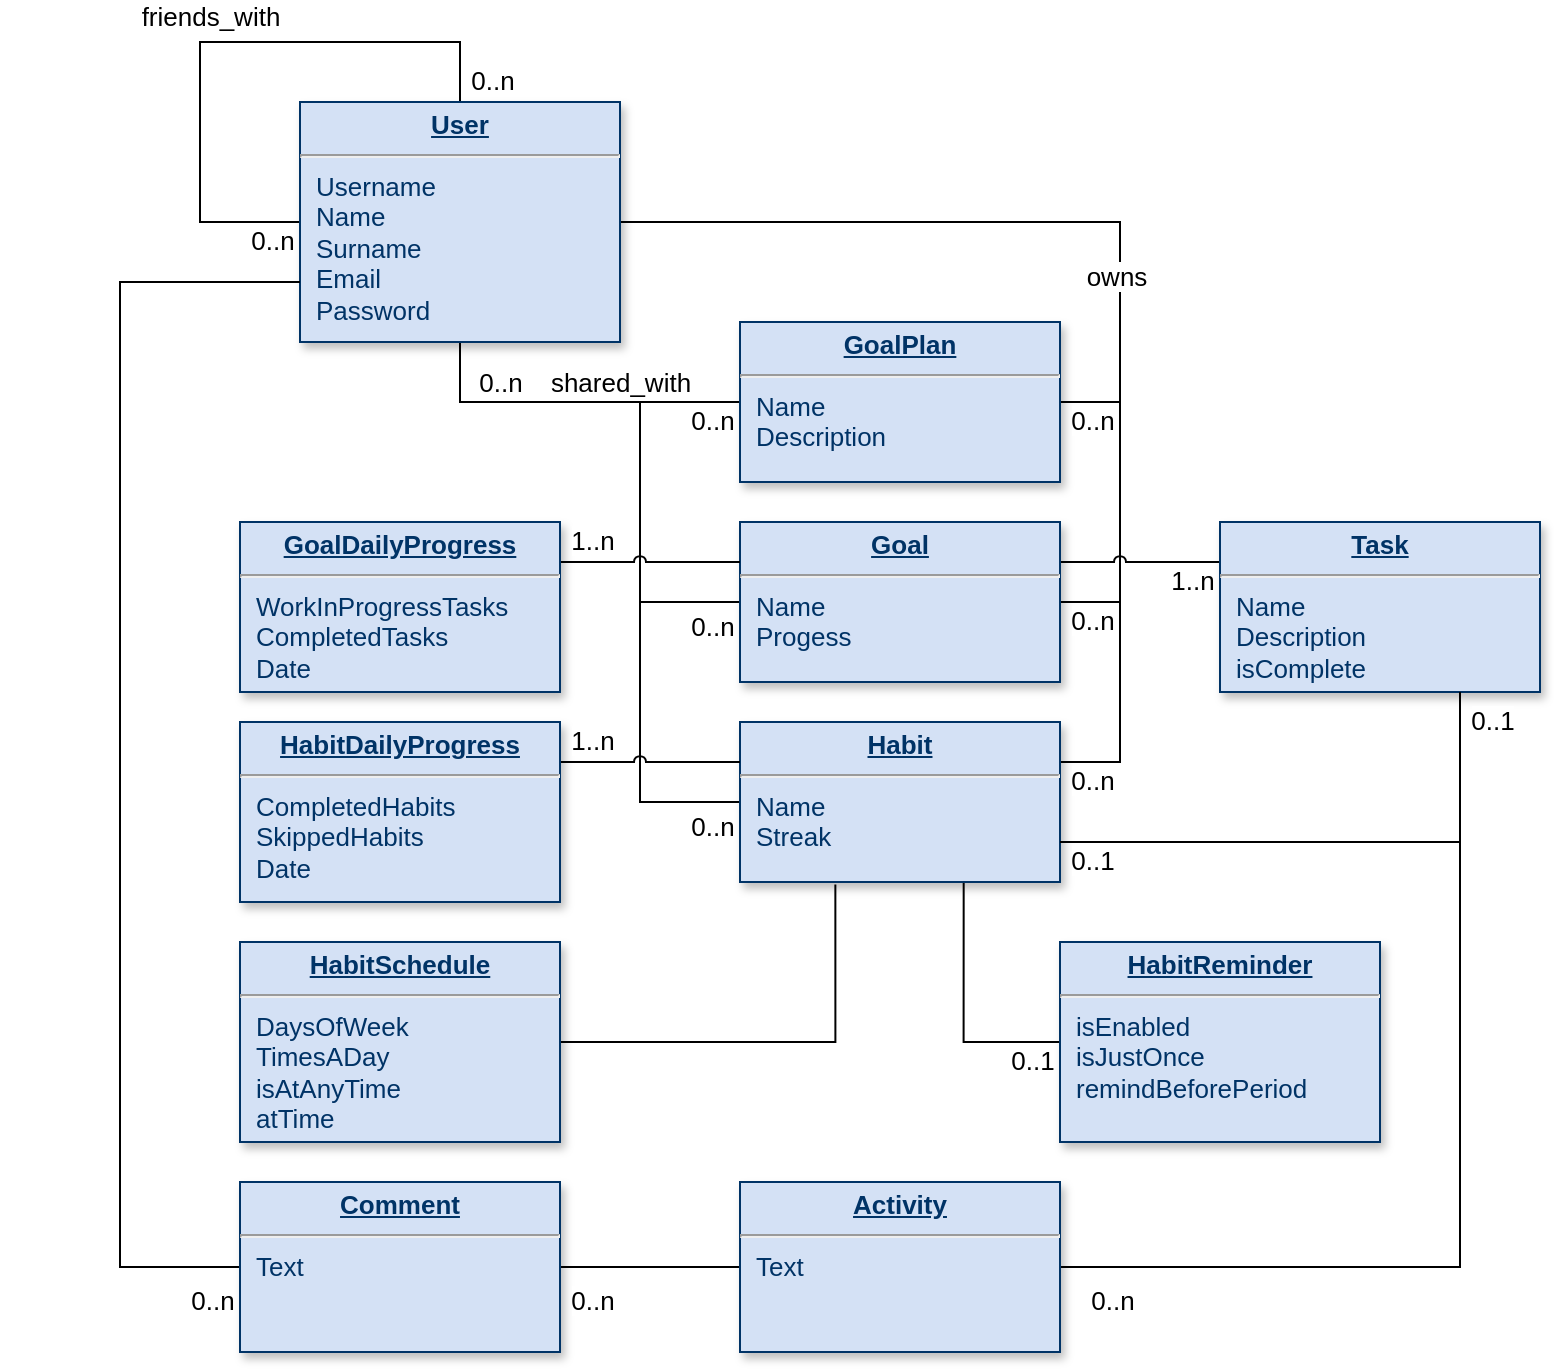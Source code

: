 <mxfile version="13.8.2" type="device"><diagram name="Page-1" id="efa7a0a1-bf9b-a30e-e6df-94a7791c09e9"><mxGraphModel dx="1718" dy="959" grid="1" gridSize="10" guides="1" tooltips="1" connect="1" arrows="1" fold="1" page="1" pageScale="1" pageWidth="827" pageHeight="1169" background="#ffffff" math="0" shadow="0"><root><mxCell id="0"/><mxCell id="1" parent="0"/><mxCell id="2xhEeXoB84fQXEv5qXDD-132" style="edgeStyle=orthogonalEdgeStyle;rounded=0;orthogonalLoop=1;jettySize=auto;html=1;endArrow=none;endFill=0;entryX=1;entryY=0.5;entryDx=0;entryDy=0;fontSize=13;" edge="1" parent="1" source="2xhEeXoB84fQXEv5qXDD-117" target="2xhEeXoB84fQXEv5qXDD-118"><mxGeometry relative="1" as="geometry"><mxPoint x="560" y="190.0" as="targetPoint"/><Array as="points"><mxPoint x="550" y="200"/><mxPoint x="550" y="290"/></Array></mxGeometry></mxCell><mxCell id="2xhEeXoB84fQXEv5qXDD-133" style="edgeStyle=orthogonalEdgeStyle;rounded=0;orthogonalLoop=1;jettySize=auto;html=1;entryX=1;entryY=0.5;entryDx=0;entryDy=0;endArrow=none;endFill=0;fontSize=13;" edge="1" parent="1" source="2xhEeXoB84fQXEv5qXDD-117" target="2xhEeXoB84fQXEv5qXDD-123"><mxGeometry relative="1" as="geometry"><Array as="points"><mxPoint x="550" y="200"/><mxPoint x="550" y="390"/></Array></mxGeometry></mxCell><mxCell id="2xhEeXoB84fQXEv5qXDD-134" style="edgeStyle=orthogonalEdgeStyle;rounded=0;orthogonalLoop=1;jettySize=auto;html=1;endArrow=none;endFill=0;fontSize=13;entryX=1;entryY=0.25;entryDx=0;entryDy=0;" edge="1" parent="1" source="2xhEeXoB84fQXEv5qXDD-117" target="2xhEeXoB84fQXEv5qXDD-124"><mxGeometry relative="1" as="geometry"><mxPoint x="530" y="530" as="targetPoint"/><Array as="points"><mxPoint x="550" y="200"/><mxPoint x="550" y="470"/></Array></mxGeometry></mxCell><mxCell id="2xhEeXoB84fQXEv5qXDD-137" style="edgeStyle=orthogonalEdgeStyle;rounded=0;orthogonalLoop=1;jettySize=auto;html=1;endArrow=none;endFill=0;fontSize=13;entryX=0;entryY=0.5;entryDx=0;entryDy=0;" edge="1" parent="1" source="2xhEeXoB84fQXEv5qXDD-117" target="2xhEeXoB84fQXEv5qXDD-118"><mxGeometry relative="1" as="geometry"><mxPoint x="357" y="290" as="targetPoint"/><Array as="points"><mxPoint x="220" y="290"/></Array></mxGeometry></mxCell><mxCell id="2xhEeXoB84fQXEv5qXDD-138" style="edgeStyle=orthogonalEdgeStyle;rounded=0;orthogonalLoop=1;jettySize=auto;html=1;entryX=0;entryY=0.5;entryDx=0;entryDy=0;endArrow=none;endFill=0;fontSize=13;" edge="1" parent="1" source="2xhEeXoB84fQXEv5qXDD-117" target="2xhEeXoB84fQXEv5qXDD-123"><mxGeometry relative="1" as="geometry"><Array as="points"><mxPoint x="220" y="290"/><mxPoint x="310" y="290"/><mxPoint x="310" y="390"/></Array></mxGeometry></mxCell><mxCell id="2xhEeXoB84fQXEv5qXDD-141" style="edgeStyle=orthogonalEdgeStyle;rounded=0;orthogonalLoop=1;jettySize=auto;html=1;entryX=0;entryY=0.5;entryDx=0;entryDy=0;endArrow=none;endFill=0;fontSize=13;" edge="1" parent="1" source="2xhEeXoB84fQXEv5qXDD-117" target="2xhEeXoB84fQXEv5qXDD-124"><mxGeometry relative="1" as="geometry"><Array as="points"><mxPoint x="220" y="290"/><mxPoint x="310" y="290"/><mxPoint x="310" y="490"/></Array></mxGeometry></mxCell><mxCell id="2xhEeXoB84fQXEv5qXDD-142" value="&lt;div style=&quot;font-size: 13px;&quot;&gt;shared_with&lt;/div&gt;" style="edgeLabel;html=1;align=center;verticalAlign=middle;resizable=0;points=[];fontSize=13;" vertex="1" connectable="0" parent="2xhEeXoB84fQXEv5qXDD-141"><mxGeometry x="-0.898" y="-1" relative="1" as="geometry"><mxPoint x="81" y="0.83" as="offset"/></mxGeometry></mxCell><mxCell id="2xhEeXoB84fQXEv5qXDD-170" style="edgeStyle=orthogonalEdgeStyle;rounded=0;jumpStyle=arc;orthogonalLoop=1;jettySize=auto;html=1;endArrow=none;endFill=0;fontSize=13;entryX=0.375;entryY=0;entryDx=0;entryDy=0;entryPerimeter=0;" edge="1" parent="1" source="2xhEeXoB84fQXEv5qXDD-117" target="2xhEeXoB84fQXEv5qXDD-117"><mxGeometry relative="1" as="geometry"><mxPoint x="200" y="80" as="targetPoint"/><Array as="points"><mxPoint x="90" y="200"/><mxPoint x="90" y="110"/><mxPoint x="220" y="110"/><mxPoint x="220" y="140"/></Array></mxGeometry></mxCell><mxCell id="2xhEeXoB84fQXEv5qXDD-117" value="&lt;p style=&quot;margin: 4px 0px 0px; text-align: center; text-decoration: underline; font-size: 13px;&quot;&gt;&lt;strong style=&quot;font-size: 13px;&quot;&gt;User&lt;br style=&quot;font-size: 13px;&quot;&gt;&lt;/strong&gt;&lt;/p&gt;&lt;hr style=&quot;font-size: 13px;&quot;&gt;&lt;p style=&quot;margin: 0px 0px 0px 8px; font-size: 13px;&quot;&gt;Username&lt;br style=&quot;font-size: 13px;&quot;&gt;Name&lt;/p&gt;&lt;p style=&quot;margin: 0px 0px 0px 8px; font-size: 13px;&quot;&gt;Surname&lt;/p&gt;&lt;p style=&quot;margin: 0px 0px 0px 8px; font-size: 13px;&quot;&gt;Email&lt;/p&gt;&lt;p style=&quot;margin: 0px 0px 0px 8px; font-size: 13px;&quot;&gt;Password&lt;/p&gt;" style="verticalAlign=top;align=left;overflow=fill;fontSize=13;fontFamily=Helvetica;html=1;strokeColor=#003366;shadow=1;fillColor=#D4E1F5;fontColor=#003366" vertex="1" parent="1"><mxGeometry x="140" y="140.0" width="160" height="120" as="geometry"/></mxCell><mxCell id="2xhEeXoB84fQXEv5qXDD-118" value="&lt;p style=&quot;margin: 4px 0px 0px; text-align: center; text-decoration: underline; font-size: 13px;&quot;&gt;&lt;strong style=&quot;font-size: 13px;&quot;&gt;GoalPlan&lt;br style=&quot;font-size: 13px;&quot;&gt;&lt;/strong&gt;&lt;/p&gt;&lt;hr style=&quot;font-size: 13px;&quot;&gt;&lt;p style=&quot;margin: 0px 0px 0px 8px; font-size: 13px;&quot;&gt;Name&lt;br style=&quot;font-size: 13px;&quot;&gt;Description&lt;br style=&quot;font-size: 13px;&quot;&gt;&lt;/p&gt;" style="verticalAlign=top;align=left;overflow=fill;fontSize=13;fontFamily=Helvetica;html=1;strokeColor=#003366;shadow=1;fillColor=#D4E1F5;fontColor=#003366" vertex="1" parent="1"><mxGeometry x="360" y="250" width="160" height="80" as="geometry"/></mxCell><mxCell id="2xhEeXoB84fQXEv5qXDD-156" style="edgeStyle=orthogonalEdgeStyle;rounded=0;orthogonalLoop=1;jettySize=auto;html=1;endArrow=none;endFill=0;fontSize=13;exitX=1;exitY=0.25;exitDx=0;exitDy=0;jumpStyle=arc;" edge="1" parent="1" source="2xhEeXoB84fQXEv5qXDD-123" target="2xhEeXoB84fQXEv5qXDD-128"><mxGeometry relative="1" as="geometry"><Array as="points"><mxPoint x="560" y="370"/><mxPoint x="560" y="370"/></Array></mxGeometry></mxCell><mxCell id="2xhEeXoB84fQXEv5qXDD-123" value="&lt;p style=&quot;margin: 4px 0px 0px; text-align: center; text-decoration: underline; font-size: 13px;&quot;&gt;&lt;strong style=&quot;font-size: 13px;&quot;&gt;Goal&lt;br style=&quot;font-size: 13px;&quot;&gt;&lt;/strong&gt;&lt;/p&gt;&lt;hr style=&quot;font-size: 13px;&quot;&gt;&lt;p style=&quot;margin: 0px 0px 0px 8px; font-size: 13px;&quot;&gt;Name&lt;/p&gt;&lt;p style=&quot;margin: 0px 0px 0px 8px; font-size: 13px;&quot;&gt;Progess&lt;br style=&quot;font-size: 13px;&quot;&gt;&lt;/p&gt;" style="verticalAlign=top;align=left;overflow=fill;fontSize=13;fontFamily=Helvetica;html=1;strokeColor=#003366;shadow=1;fillColor=#D4E1F5;fontColor=#003366" vertex="1" parent="1"><mxGeometry x="360" y="350" width="160" height="80" as="geometry"/></mxCell><mxCell id="2xhEeXoB84fQXEv5qXDD-159" style="edgeStyle=orthogonalEdgeStyle;rounded=0;jumpStyle=arc;orthogonalLoop=1;jettySize=auto;html=1;endArrow=none;endFill=0;fontSize=13;entryX=1;entryY=0.5;entryDx=0;entryDy=0;exitX=0.298;exitY=1.015;exitDx=0;exitDy=0;exitPerimeter=0;" edge="1" parent="1" source="2xhEeXoB84fQXEv5qXDD-124" target="2xhEeXoB84fQXEv5qXDD-125"><mxGeometry relative="1" as="geometry"><Array as="points"><mxPoint x="408" y="610"/></Array></mxGeometry></mxCell><mxCell id="2xhEeXoB84fQXEv5qXDD-161" style="edgeStyle=orthogonalEdgeStyle;rounded=0;jumpStyle=arc;orthogonalLoop=1;jettySize=auto;html=1;endArrow=none;endFill=0;fontSize=13;exitX=0.699;exitY=1.006;exitDx=0;exitDy=0;entryX=0;entryY=0.5;entryDx=0;entryDy=0;exitPerimeter=0;" edge="1" parent="1" source="2xhEeXoB84fQXEv5qXDD-124" target="2xhEeXoB84fQXEv5qXDD-126"><mxGeometry relative="1" as="geometry"><Array as="points"><mxPoint x="472" y="610"/></Array></mxGeometry></mxCell><mxCell id="2xhEeXoB84fQXEv5qXDD-124" value="&lt;p style=&quot;margin: 4px 0px 0px; text-align: center; text-decoration: underline; font-size: 13px;&quot;&gt;&lt;strong style=&quot;font-size: 13px;&quot;&gt;Habit&lt;/strong&gt;&lt;/p&gt;&lt;hr style=&quot;font-size: 13px;&quot;&gt;&lt;p style=&quot;margin: 0px 0px 0px 8px; font-size: 13px;&quot;&gt;Name&lt;/p&gt;&lt;p style=&quot;margin: 0px 0px 0px 8px; font-size: 13px;&quot;&gt;Streak&lt;/p&gt;" style="verticalAlign=top;align=left;overflow=fill;fontSize=13;fontFamily=Helvetica;html=1;strokeColor=#003366;shadow=1;fillColor=#D4E1F5;fontColor=#003366" vertex="1" parent="1"><mxGeometry x="360" y="450" width="160" height="80" as="geometry"/></mxCell><mxCell id="2xhEeXoB84fQXEv5qXDD-125" value="&lt;p style=&quot;margin: 4px 0px 0px; text-align: center; text-decoration: underline; font-size: 13px;&quot;&gt;&lt;strong style=&quot;font-size: 13px;&quot;&gt;HabitSchedule&lt;/strong&gt;&lt;/p&gt;&lt;hr style=&quot;font-size: 13px;&quot;&gt;&lt;p style=&quot;margin: 0px 0px 0px 8px; font-size: 13px;&quot;&gt;DaysOfWeek&lt;/p&gt;&lt;p style=&quot;margin: 0px 0px 0px 8px; font-size: 13px;&quot;&gt;TimesADay&lt;/p&gt;&lt;p style=&quot;margin: 0px 0px 0px 8px; font-size: 13px;&quot;&gt;isAtAnyTime&lt;/p&gt;&lt;p style=&quot;margin: 0px 0px 0px 8px; font-size: 13px;&quot;&gt;atTime&lt;br style=&quot;font-size: 13px;&quot;&gt;&lt;/p&gt;" style="verticalAlign=top;align=left;overflow=fill;fontSize=13;fontFamily=Helvetica;html=1;strokeColor=#003366;shadow=1;fillColor=#D4E1F5;fontColor=#003366" vertex="1" parent="1"><mxGeometry x="110" y="560" width="160" height="100" as="geometry"/></mxCell><mxCell id="2xhEeXoB84fQXEv5qXDD-126" value="&lt;p style=&quot;margin: 4px 0px 0px; text-align: center; text-decoration: underline; font-size: 13px;&quot;&gt;&lt;strong style=&quot;font-size: 13px;&quot;&gt;HabitReminder&lt;/strong&gt;&lt;/p&gt;&lt;hr style=&quot;font-size: 13px;&quot;&gt;&lt;p style=&quot;margin: 0px 0px 0px 8px; font-size: 13px;&quot;&gt;isEnabled&lt;/p&gt;&lt;p style=&quot;margin: 0px 0px 0px 8px; font-size: 13px;&quot;&gt;isJustOnce&lt;/p&gt;&lt;p style=&quot;margin: 0px 0px 0px 8px; font-size: 13px;&quot;&gt;remindBeforePeriod&lt;/p&gt;&lt;p style=&quot;margin: 0px 0px 0px 8px; font-size: 13px;&quot;&gt;&lt;br style=&quot;font-size: 13px;&quot;&gt;&lt;/p&gt;" style="verticalAlign=top;align=left;overflow=fill;fontSize=13;fontFamily=Helvetica;html=1;strokeColor=#003366;shadow=1;fillColor=#D4E1F5;fontColor=#003366" vertex="1" parent="1"><mxGeometry x="520" y="560" width="160" height="100" as="geometry"/></mxCell><mxCell id="2xhEeXoB84fQXEv5qXDD-128" value="&lt;p style=&quot;margin: 4px 0px 0px; text-align: center; text-decoration: underline; font-size: 13px;&quot;&gt;&lt;strong style=&quot;font-size: 13px;&quot;&gt;Task&lt;br style=&quot;font-size: 13px;&quot;&gt;&lt;/strong&gt;&lt;/p&gt;&lt;hr style=&quot;font-size: 13px;&quot;&gt;&lt;p style=&quot;margin: 0px 0px 0px 8px; font-size: 13px;&quot;&gt;Name&lt;/p&gt;&lt;p style=&quot;margin: 0px 0px 0px 8px; font-size: 13px;&quot;&gt;Description&lt;/p&gt;&lt;p style=&quot;margin: 0px 0px 0px 8px; font-size: 13px;&quot;&gt;isComplete&lt;br style=&quot;font-size: 13px;&quot;&gt;&lt;/p&gt;" style="verticalAlign=top;align=left;overflow=fill;fontSize=13;fontFamily=Helvetica;html=1;strokeColor=#003366;shadow=1;fillColor=#D4E1F5;fontColor=#003366" vertex="1" parent="1"><mxGeometry x="600" y="350" width="160" height="85" as="geometry"/></mxCell><mxCell id="2xhEeXoB84fQXEv5qXDD-164" style="edgeStyle=orthogonalEdgeStyle;rounded=0;jumpStyle=arc;orthogonalLoop=1;jettySize=auto;html=1;endArrow=none;endFill=0;fontSize=13;" edge="1" parent="1" source="2xhEeXoB84fQXEv5qXDD-129" target="2xhEeXoB84fQXEv5qXDD-123"><mxGeometry relative="1" as="geometry"><Array as="points"><mxPoint x="340" y="370"/><mxPoint x="340" y="370"/></Array></mxGeometry></mxCell><mxCell id="2xhEeXoB84fQXEv5qXDD-129" value="&lt;p style=&quot;margin: 4px 0px 0px; text-align: center; text-decoration: underline; font-size: 13px;&quot;&gt;&lt;strong style=&quot;font-size: 13px;&quot;&gt;GoalDailyProgress&lt;br style=&quot;font-size: 13px;&quot;&gt;&lt;/strong&gt;&lt;/p&gt;&lt;hr style=&quot;font-size: 13px;&quot;&gt;&lt;p style=&quot;margin: 0px 0px 0px 8px; font-size: 13px;&quot;&gt;WorkInProgressTasks&lt;/p&gt;&lt;p style=&quot;margin: 0px 0px 0px 8px; font-size: 13px;&quot;&gt;CompletedTasks&lt;/p&gt;&lt;p style=&quot;margin: 0px 0px 0px 8px; font-size: 13px;&quot;&gt;Date&lt;br style=&quot;font-size: 13px;&quot;&gt;&lt;/p&gt;" style="verticalAlign=top;align=left;overflow=fill;fontSize=13;fontFamily=Helvetica;html=1;strokeColor=#003366;shadow=1;fillColor=#D4E1F5;fontColor=#003366" vertex="1" parent="1"><mxGeometry x="110" y="350" width="160" height="85" as="geometry"/></mxCell><mxCell id="2xhEeXoB84fQXEv5qXDD-166" style="edgeStyle=orthogonalEdgeStyle;rounded=0;jumpStyle=arc;orthogonalLoop=1;jettySize=auto;html=1;endArrow=none;endFill=0;fontSize=13;" edge="1" parent="1" source="2xhEeXoB84fQXEv5qXDD-130" target="2xhEeXoB84fQXEv5qXDD-124"><mxGeometry relative="1" as="geometry"><Array as="points"><mxPoint x="340" y="470"/><mxPoint x="340" y="470"/></Array></mxGeometry></mxCell><mxCell id="2xhEeXoB84fQXEv5qXDD-130" value="&lt;p style=&quot;margin: 4px 0px 0px; text-align: center; text-decoration: underline; font-size: 13px;&quot;&gt;&lt;strong style=&quot;font-size: 13px;&quot;&gt;HabitDailyProgress&lt;br style=&quot;font-size: 13px;&quot;&gt;&lt;/strong&gt;&lt;/p&gt;&lt;hr style=&quot;font-size: 13px;&quot;&gt;&lt;p style=&quot;margin: 0px 0px 0px 8px; font-size: 13px;&quot;&gt;CompletedHabits&lt;/p&gt;&lt;p style=&quot;margin: 0px 0px 0px 8px; font-size: 13px;&quot;&gt;SkippedHabits&lt;/p&gt;&lt;p style=&quot;margin: 0px 0px 0px 8px; font-size: 13px;&quot;&gt;Date&lt;br style=&quot;font-size: 13px;&quot;&gt;&lt;/p&gt;" style="verticalAlign=top;align=left;overflow=fill;fontSize=13;fontFamily=Helvetica;html=1;strokeColor=#003366;shadow=1;fillColor=#D4E1F5;fontColor=#003366" vertex="1" parent="1"><mxGeometry x="110" y="450" width="160" height="90" as="geometry"/></mxCell><mxCell id="2xhEeXoB84fQXEv5qXDD-136" value="&lt;div style=&quot;font-size: 13px&quot;&gt;&lt;font style=&quot;font-size: 13px&quot;&gt;owns&lt;/font&gt;&lt;/div&gt;" style="edgeLabel;html=1;align=center;verticalAlign=middle;resizable=0;points=[];fontSize=13;" vertex="1" connectable="0" parent="1"><mxGeometry x="559.998" y="230" as="geometry"><mxPoint x="-12" y="-3" as="offset"/></mxGeometry></mxCell><mxCell id="2xhEeXoB84fQXEv5qXDD-145" value="&lt;div style=&quot;font-size: 13px;&quot;&gt;0..n&lt;/div&gt;" style="edgeLabel;html=1;align=center;verticalAlign=middle;resizable=0;points=[];fontSize=13;" vertex="1" connectable="0" parent="1"><mxGeometry x="240" y="280.0" as="geometry"/></mxCell><mxCell id="2xhEeXoB84fQXEv5qXDD-146" value="&lt;div style=&quot;font-size: 13px;&quot;&gt;0..n&lt;/div&gt;" style="edgeLabel;html=1;align=center;verticalAlign=middle;resizable=0;points=[];fontSize=13;" vertex="1" connectable="0" parent="1"><mxGeometry x="240" y="270.0" as="geometry"><mxPoint x="106" y="29" as="offset"/></mxGeometry></mxCell><mxCell id="2xhEeXoB84fQXEv5qXDD-147" value="&lt;div style=&quot;font-size: 13px;&quot;&gt;0..n&lt;/div&gt;" style="edgeLabel;html=1;align=center;verticalAlign=middle;resizable=0;points=[];fontSize=13;" vertex="1" connectable="0" parent="1"><mxGeometry x="240" y="240.0" as="geometry"><mxPoint x="106" y="162" as="offset"/></mxGeometry></mxCell><mxCell id="2xhEeXoB84fQXEv5qXDD-151" value="&lt;div style=&quot;font-size: 13px;&quot;&gt;0..n&lt;/div&gt;" style="edgeLabel;html=1;align=center;verticalAlign=middle;resizable=0;points=[];fontSize=13;" vertex="1" connectable="0" parent="1"><mxGeometry x="240" y="340.0" as="geometry"><mxPoint x="106" y="162" as="offset"/></mxGeometry></mxCell><mxCell id="2xhEeXoB84fQXEv5qXDD-153" value="&lt;div style=&quot;font-size: 13px;&quot;&gt;0..n&lt;/div&gt;" style="edgeLabel;html=1;align=center;verticalAlign=middle;resizable=0;points=[];fontSize=13;" vertex="1" connectable="0" parent="1"><mxGeometry x="430" y="270.0" as="geometry"><mxPoint x="106" y="29" as="offset"/></mxGeometry></mxCell><mxCell id="2xhEeXoB84fQXEv5qXDD-154" value="&lt;div style=&quot;font-size: 13px;&quot;&gt;0..n&lt;/div&gt;" style="edgeLabel;html=1;align=center;verticalAlign=middle;resizable=0;points=[];fontSize=13;" vertex="1" connectable="0" parent="1"><mxGeometry x="430" y="370.0" as="geometry"><mxPoint x="106" y="29" as="offset"/></mxGeometry></mxCell><mxCell id="2xhEeXoB84fQXEv5qXDD-155" value="&lt;div style=&quot;font-size: 13px;&quot;&gt;0..n&lt;/div&gt;" style="edgeLabel;html=1;align=center;verticalAlign=middle;resizable=0;points=[];fontSize=13;" vertex="1" connectable="0" parent="1"><mxGeometry x="430" y="450.0" as="geometry"><mxPoint x="106" y="29" as="offset"/></mxGeometry></mxCell><mxCell id="2xhEeXoB84fQXEv5qXDD-158" value="&lt;div style=&quot;font-size: 13px;&quot;&gt;1..n&lt;/div&gt;" style="edgeLabel;html=1;align=center;verticalAlign=middle;resizable=0;points=[];fontSize=13;" vertex="1" connectable="0" parent="1"><mxGeometry x="480" y="350.0" as="geometry"><mxPoint x="106" y="29" as="offset"/></mxGeometry></mxCell><mxCell id="2xhEeXoB84fQXEv5qXDD-163" value="&lt;div style=&quot;font-size: 13px&quot;&gt;0..1&lt;/div&gt;" style="edgeLabel;html=1;align=center;verticalAlign=middle;resizable=0;points=[];fontSize=13;" vertex="1" connectable="0" parent="1"><mxGeometry x="400" y="590.0" as="geometry"><mxPoint x="106" y="29" as="offset"/></mxGeometry></mxCell><mxCell id="2xhEeXoB84fQXEv5qXDD-165" value="&lt;div style=&quot;font-size: 13px;&quot;&gt;1..n&lt;/div&gt;" style="edgeLabel;html=1;align=center;verticalAlign=middle;resizable=0;points=[];fontSize=13;" vertex="1" connectable="0" parent="1"><mxGeometry x="180" y="330.0" as="geometry"><mxPoint x="106" y="29" as="offset"/></mxGeometry></mxCell><mxCell id="2xhEeXoB84fQXEv5qXDD-167" value="&lt;div style=&quot;font-size: 13px;&quot;&gt;1..n&lt;/div&gt;" style="edgeLabel;html=1;align=center;verticalAlign=middle;resizable=0;points=[];fontSize=13;" vertex="1" connectable="0" parent="1"><mxGeometry x="180" y="430.0" as="geometry"><mxPoint x="106" y="29" as="offset"/></mxGeometry></mxCell><mxCell id="2xhEeXoB84fQXEv5qXDD-171" value="&lt;div style=&quot;font-size: 13px&quot;&gt;friends_with&lt;/div&gt;" style="edgeLabel;html=1;align=center;verticalAlign=middle;resizable=0;points=[];fontSize=13;" vertex="1" connectable="0" parent="1"><mxGeometry x="110" y="100.001" as="geometry"><mxPoint x="-15" y="-3" as="offset"/></mxGeometry></mxCell><mxCell id="2xhEeXoB84fQXEv5qXDD-172" value="&lt;div style=&quot;font-size: 13px;&quot;&gt;0..n&lt;/div&gt;" style="edgeLabel;html=1;align=center;verticalAlign=middle;resizable=0;points=[];fontSize=13;" vertex="1" connectable="0" parent="1"><mxGeometry x="130" y="100.0" as="geometry"><mxPoint x="106" y="29" as="offset"/></mxGeometry></mxCell><mxCell id="2xhEeXoB84fQXEv5qXDD-173" value="&lt;div style=&quot;font-size: 13px;&quot;&gt;0..n&lt;/div&gt;" style="edgeLabel;html=1;align=center;verticalAlign=middle;resizable=0;points=[];fontSize=13;" vertex="1" connectable="0" parent="1"><mxGeometry x="20" y="180.0" as="geometry"><mxPoint x="106" y="29" as="offset"/></mxGeometry></mxCell><mxCell id="2xhEeXoB84fQXEv5qXDD-175" style="edgeStyle=orthogonalEdgeStyle;rounded=0;jumpStyle=arc;orthogonalLoop=1;jettySize=auto;html=1;endArrow=none;endFill=0;fontSize=13;" edge="1" parent="1" source="2xhEeXoB84fQXEv5qXDD-174" target="2xhEeXoB84fQXEv5qXDD-128"><mxGeometry relative="1" as="geometry"><Array as="points"><mxPoint x="720" y="723"/></Array></mxGeometry></mxCell><mxCell id="2xhEeXoB84fQXEv5qXDD-177" style="edgeStyle=orthogonalEdgeStyle;rounded=0;jumpStyle=arc;orthogonalLoop=1;jettySize=auto;html=1;endArrow=none;endFill=0;fontSize=13;exitX=1;exitY=0.5;exitDx=0;exitDy=0;" edge="1" parent="1" source="2xhEeXoB84fQXEv5qXDD-174" target="2xhEeXoB84fQXEv5qXDD-124"><mxGeometry relative="1" as="geometry"><mxPoint x="523" y="510" as="targetPoint"/><Array as="points"><mxPoint x="720" y="723"/><mxPoint x="720" y="510"/></Array></mxGeometry></mxCell><mxCell id="2xhEeXoB84fQXEv5qXDD-184" style="edgeStyle=orthogonalEdgeStyle;rounded=0;jumpStyle=arc;orthogonalLoop=1;jettySize=auto;html=1;entryX=1;entryY=0.5;entryDx=0;entryDy=0;endArrow=none;endFill=0;fontSize=13;" edge="1" parent="1" source="2xhEeXoB84fQXEv5qXDD-174" target="2xhEeXoB84fQXEv5qXDD-182"><mxGeometry relative="1" as="geometry"/></mxCell><mxCell id="2xhEeXoB84fQXEv5qXDD-174" value="&lt;p style=&quot;margin: 4px 0px 0px ; text-align: center ; text-decoration: underline ; font-size: 13px&quot;&gt;&lt;strong style=&quot;font-size: 13px&quot;&gt;Activity&lt;br style=&quot;font-size: 13px&quot;&gt;&lt;/strong&gt;&lt;/p&gt;&lt;hr style=&quot;font-size: 13px&quot;&gt;&lt;p style=&quot;margin: 0px 0px 0px 8px ; font-size: 13px&quot;&gt;Text&lt;/p&gt;" style="verticalAlign=top;align=left;overflow=fill;fontSize=13;fontFamily=Helvetica;html=1;strokeColor=#003366;shadow=1;fillColor=#D4E1F5;fontColor=#003366" vertex="1" parent="1"><mxGeometry x="360" y="680" width="160" height="85" as="geometry"/></mxCell><mxCell id="2xhEeXoB84fQXEv5qXDD-178" value="&lt;div style=&quot;font-size: 13px&quot;&gt;0..1&lt;/div&gt;" style="edgeLabel;html=1;align=center;verticalAlign=middle;resizable=0;points=[];fontSize=13;" vertex="1" connectable="0" parent="1"><mxGeometry x="430" y="490.0" as="geometry"><mxPoint x="106" y="29" as="offset"/></mxGeometry></mxCell><mxCell id="2xhEeXoB84fQXEv5qXDD-179" value="&lt;div style=&quot;font-size: 13px&quot;&gt;0..1&lt;/div&gt;" style="edgeLabel;html=1;align=center;verticalAlign=middle;resizable=0;points=[];fontSize=13;" vertex="1" connectable="0" parent="1"><mxGeometry x="630" y="420.0" as="geometry"><mxPoint x="106" y="29" as="offset"/></mxGeometry></mxCell><mxCell id="2xhEeXoB84fQXEv5qXDD-180" value="&lt;div style=&quot;font-size: 13px;&quot;&gt;0..n&lt;/div&gt;" style="edgeLabel;html=1;align=center;verticalAlign=middle;resizable=0;points=[];fontSize=13;" vertex="1" connectable="0" parent="1"><mxGeometry x="440" y="710.0" as="geometry"><mxPoint x="106" y="29" as="offset"/></mxGeometry></mxCell><mxCell id="2xhEeXoB84fQXEv5qXDD-185" style="edgeStyle=orthogonalEdgeStyle;rounded=0;jumpStyle=arc;orthogonalLoop=1;jettySize=auto;html=1;entryX=0;entryY=0.75;entryDx=0;entryDy=0;endArrow=none;endFill=0;fontSize=13;" edge="1" parent="1" source="2xhEeXoB84fQXEv5qXDD-182" target="2xhEeXoB84fQXEv5qXDD-117"><mxGeometry relative="1" as="geometry"><Array as="points"><mxPoint x="50" y="723"/><mxPoint x="50" y="230"/></Array></mxGeometry></mxCell><mxCell id="2xhEeXoB84fQXEv5qXDD-182" value="&lt;p style=&quot;margin: 4px 0px 0px ; text-align: center ; text-decoration: underline ; font-size: 13px&quot;&gt;&lt;strong style=&quot;font-size: 13px&quot;&gt;Comment&lt;br style=&quot;font-size: 13px&quot;&gt;&lt;/strong&gt;&lt;/p&gt;&lt;hr style=&quot;font-size: 13px&quot;&gt;&lt;p style=&quot;margin: 0px 0px 0px 8px ; font-size: 13px&quot;&gt;Text&lt;/p&gt;" style="verticalAlign=top;align=left;overflow=fill;fontSize=13;fontFamily=Helvetica;html=1;strokeColor=#003366;shadow=1;fillColor=#D4E1F5;fontColor=#003366" vertex="1" parent="1"><mxGeometry x="110" y="680" width="160" height="85" as="geometry"/></mxCell><mxCell id="2xhEeXoB84fQXEv5qXDD-186" value="&lt;div style=&quot;font-size: 13px;&quot;&gt;0..n&lt;/div&gt;" style="edgeLabel;html=1;align=center;verticalAlign=middle;resizable=0;points=[];fontSize=13;" vertex="1" connectable="0" parent="1"><mxGeometry x="-10" y="710.0" as="geometry"><mxPoint x="106" y="29" as="offset"/></mxGeometry></mxCell><mxCell id="2xhEeXoB84fQXEv5qXDD-187" value="&lt;div style=&quot;font-size: 13px;&quot;&gt;0..n&lt;/div&gt;" style="edgeLabel;html=1;align=center;verticalAlign=middle;resizable=0;points=[];fontSize=13;" vertex="1" connectable="0" parent="1"><mxGeometry x="180" y="710.0" as="geometry"><mxPoint x="106" y="29" as="offset"/></mxGeometry></mxCell></root></mxGraphModel></diagram></mxfile>